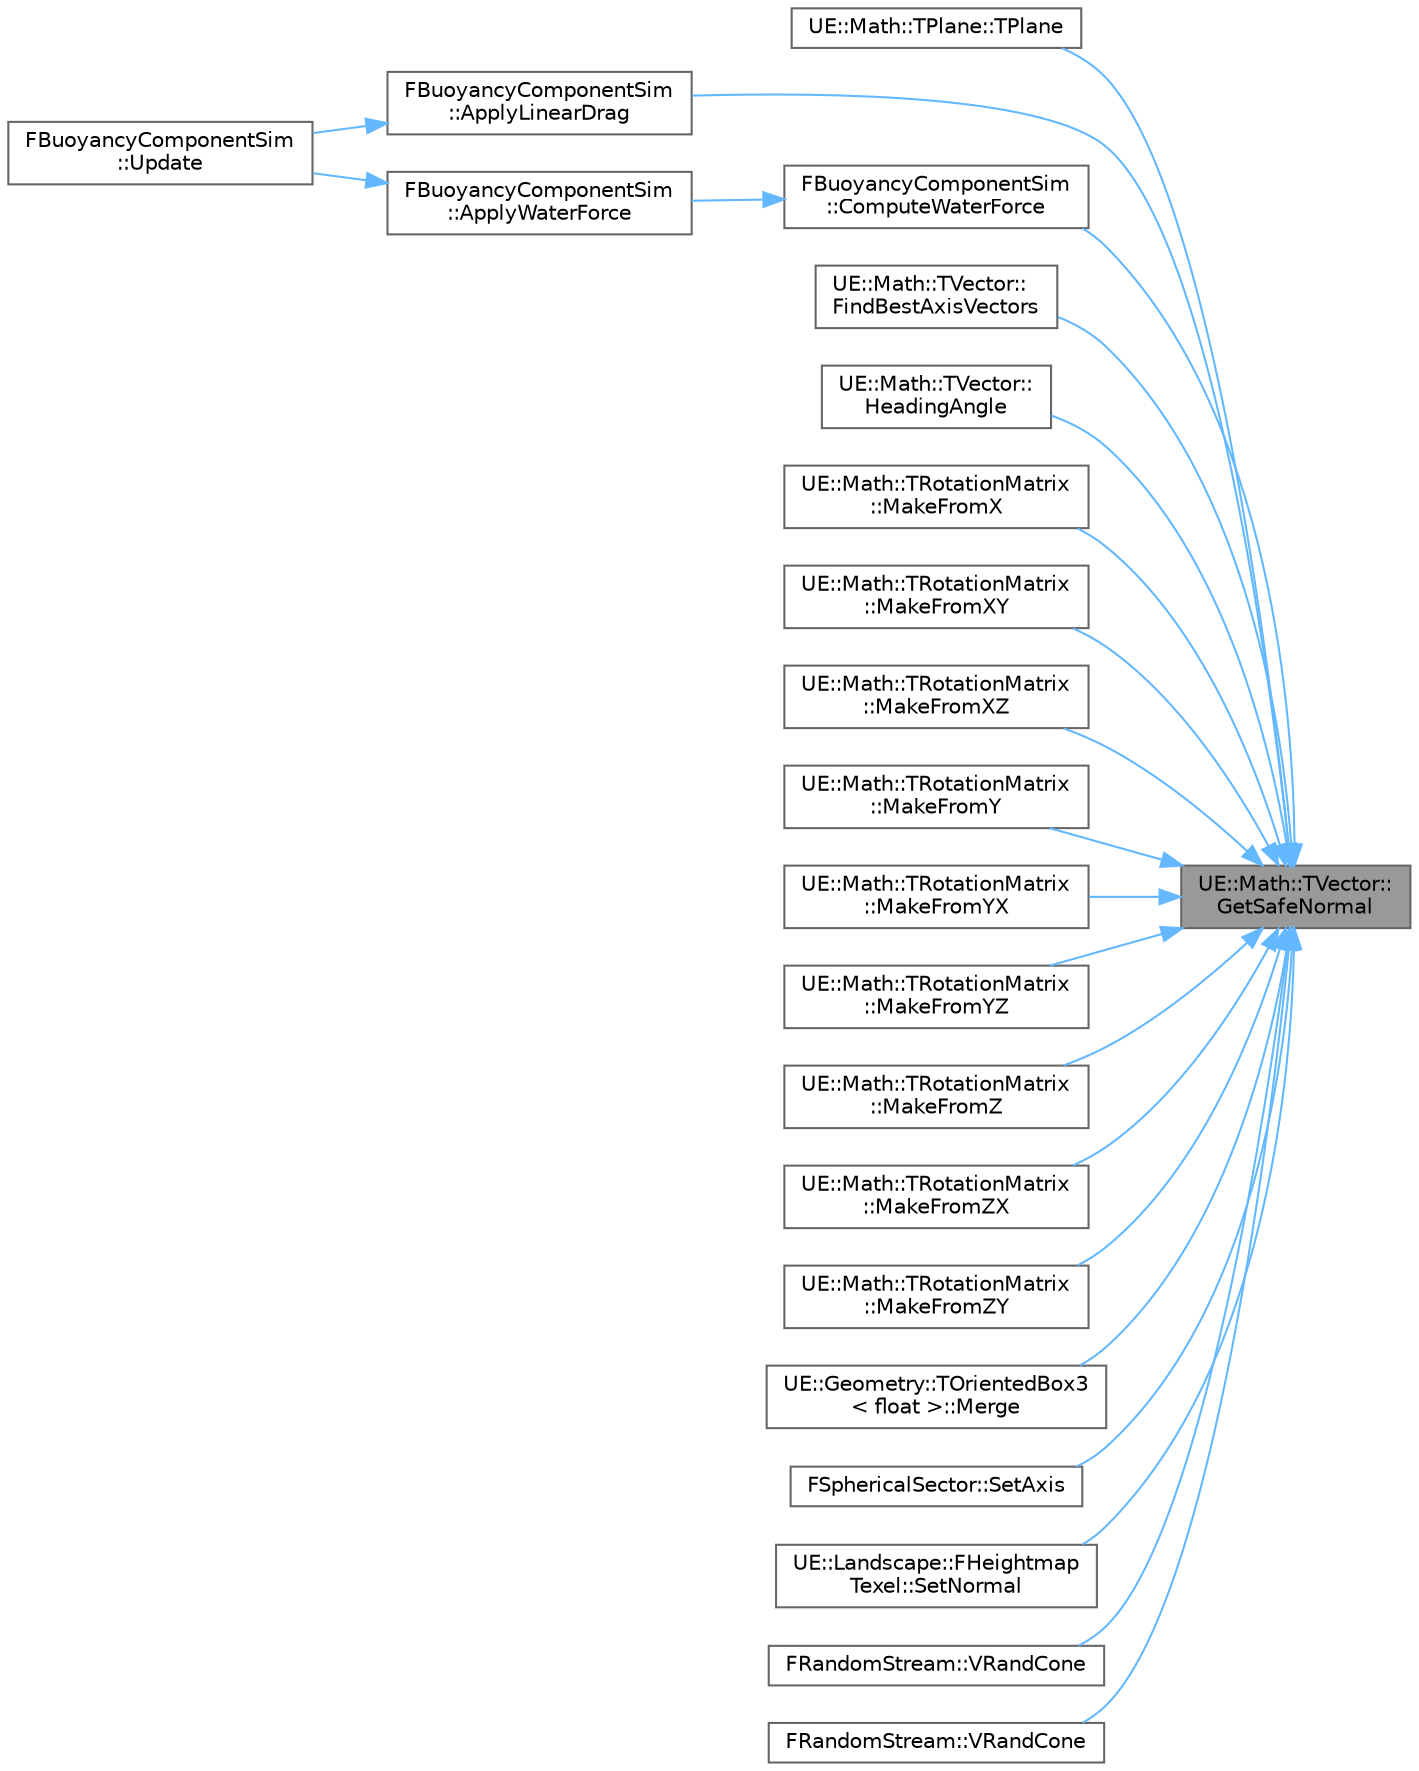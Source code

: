 digraph "UE::Math::TVector::GetSafeNormal"
{
 // INTERACTIVE_SVG=YES
 // LATEX_PDF_SIZE
  bgcolor="transparent";
  edge [fontname=Helvetica,fontsize=10,labelfontname=Helvetica,labelfontsize=10];
  node [fontname=Helvetica,fontsize=10,shape=box,height=0.2,width=0.4];
  rankdir="RL";
  Node1 [id="Node000001",label="UE::Math::TVector::\lGetSafeNormal",height=0.2,width=0.4,color="gray40", fillcolor="grey60", style="filled", fontcolor="black",tooltip="Gets a normalized copy of the vector, checking it is safe to do so based on the length."];
  Node1 -> Node2 [id="edge1_Node000001_Node000002",dir="back",color="steelblue1",style="solid",tooltip=" "];
  Node2 [id="Node000002",label="UE::Math::TPlane::TPlane",height=0.2,width=0.4,color="grey40", fillcolor="white", style="filled",URL="$d4/d58/structUE_1_1Math_1_1TPlane.html#abea0b843f426ce0643fc6baf413ad7ce",tooltip="Constructor."];
  Node1 -> Node3 [id="edge2_Node000001_Node000003",dir="back",color="steelblue1",style="solid",tooltip=" "];
  Node3 [id="Node000003",label="FBuoyancyComponentSim\l::ApplyLinearDrag",height=0.2,width=0.4,color="grey40", fillcolor="white", style="filled",URL="$d3/d86/classFBuoyancyComponentSim.html#a42dfe7a89b7aba67e05935c621535633",tooltip=" "];
  Node3 -> Node4 [id="edge3_Node000003_Node000004",dir="back",color="steelblue1",style="solid",tooltip=" "];
  Node4 [id="Node000004",label="FBuoyancyComponentSim\l::Update",height=0.2,width=0.4,color="grey40", fillcolor="white", style="filled",URL="$d3/d86/classFBuoyancyComponentSim.html#a1aff1e17c06b8921ae11c5ce0a371952",tooltip=" "];
  Node1 -> Node5 [id="edge4_Node000001_Node000005",dir="back",color="steelblue1",style="solid",tooltip=" "];
  Node5 [id="Node000005",label="FBuoyancyComponentSim\l::ComputeWaterForce",height=0.2,width=0.4,color="grey40", fillcolor="white", style="filled",URL="$d3/d86/classFBuoyancyComponentSim.html#a0094effe16420c69981242a0c2891fcc",tooltip=" "];
  Node5 -> Node6 [id="edge5_Node000005_Node000006",dir="back",color="steelblue1",style="solid",tooltip=" "];
  Node6 [id="Node000006",label="FBuoyancyComponentSim\l::ApplyWaterForce",height=0.2,width=0.4,color="grey40", fillcolor="white", style="filled",URL="$d3/d86/classFBuoyancyComponentSim.html#abbb03cf4fefa3995689fa6045394c8b8",tooltip=" "];
  Node6 -> Node4 [id="edge6_Node000006_Node000004",dir="back",color="steelblue1",style="solid",tooltip=" "];
  Node1 -> Node7 [id="edge7_Node000001_Node000007",dir="back",color="steelblue1",style="solid",tooltip=" "];
  Node7 [id="Node000007",label="UE::Math::TVector::\lFindBestAxisVectors",height=0.2,width=0.4,color="grey40", fillcolor="white", style="filled",URL="$de/d77/structUE_1_1Math_1_1TVector.html#ac840f5b39911237f46cd054c47f7ae5d",tooltip="Find good arbitrary axis vectors to represent U and V axes of a plane, using this vector as the norma..."];
  Node1 -> Node8 [id="edge8_Node000001_Node000008",dir="back",color="steelblue1",style="solid",tooltip=" "];
  Node8 [id="Node000008",label="UE::Math::TVector::\lHeadingAngle",height=0.2,width=0.4,color="grey40", fillcolor="white", style="filled",URL="$de/d77/structUE_1_1Math_1_1TVector.html#a0dbb5a50b9c8e20eee0a3b369dd656ef",tooltip="Convert a direction vector into a 'heading' angle."];
  Node1 -> Node9 [id="edge9_Node000001_Node000009",dir="back",color="steelblue1",style="solid",tooltip=" "];
  Node9 [id="Node000009",label="UE::Math::TRotationMatrix\l::MakeFromX",height=0.2,width=0.4,color="grey40", fillcolor="white", style="filled",URL="$de/df1/structUE_1_1Math_1_1TRotationMatrix.html#a8398be6ebe24c27e9749cc419f79fe12",tooltip="Builds a rotation matrix given only a XAxis."];
  Node1 -> Node10 [id="edge10_Node000001_Node000010",dir="back",color="steelblue1",style="solid",tooltip=" "];
  Node10 [id="Node000010",label="UE::Math::TRotationMatrix\l::MakeFromXY",height=0.2,width=0.4,color="grey40", fillcolor="white", style="filled",URL="$de/df1/structUE_1_1Math_1_1TRotationMatrix.html#a83de548b5582302d40f55bf147a87ff0",tooltip="Builds a matrix with given X and Y axes."];
  Node1 -> Node11 [id="edge11_Node000001_Node000011",dir="back",color="steelblue1",style="solid",tooltip=" "];
  Node11 [id="Node000011",label="UE::Math::TRotationMatrix\l::MakeFromXZ",height=0.2,width=0.4,color="grey40", fillcolor="white", style="filled",URL="$de/df1/structUE_1_1Math_1_1TRotationMatrix.html#ab8839beb4acc91fe9604aee7503f6001",tooltip="Builds a matrix with given X and Z axes."];
  Node1 -> Node12 [id="edge12_Node000001_Node000012",dir="back",color="steelblue1",style="solid",tooltip=" "];
  Node12 [id="Node000012",label="UE::Math::TRotationMatrix\l::MakeFromY",height=0.2,width=0.4,color="grey40", fillcolor="white", style="filled",URL="$de/df1/structUE_1_1Math_1_1TRotationMatrix.html#a99ff3328b1f929a1c4eb2ee00b85b35f",tooltip="Builds a rotation matrix given only a YAxis."];
  Node1 -> Node13 [id="edge13_Node000001_Node000013",dir="back",color="steelblue1",style="solid",tooltip=" "];
  Node13 [id="Node000013",label="UE::Math::TRotationMatrix\l::MakeFromYX",height=0.2,width=0.4,color="grey40", fillcolor="white", style="filled",URL="$de/df1/structUE_1_1Math_1_1TRotationMatrix.html#a24ad8fcc711f1d978e3cc831115696ed",tooltip="Builds a matrix with given Y and X axes."];
  Node1 -> Node14 [id="edge14_Node000001_Node000014",dir="back",color="steelblue1",style="solid",tooltip=" "];
  Node14 [id="Node000014",label="UE::Math::TRotationMatrix\l::MakeFromYZ",height=0.2,width=0.4,color="grey40", fillcolor="white", style="filled",URL="$de/df1/structUE_1_1Math_1_1TRotationMatrix.html#a61d2c9cccceca213bb215a783e48afdd",tooltip="Builds a matrix with given Y and Z axes."];
  Node1 -> Node15 [id="edge15_Node000001_Node000015",dir="back",color="steelblue1",style="solid",tooltip=" "];
  Node15 [id="Node000015",label="UE::Math::TRotationMatrix\l::MakeFromZ",height=0.2,width=0.4,color="grey40", fillcolor="white", style="filled",URL="$de/df1/structUE_1_1Math_1_1TRotationMatrix.html#a0ca8b6f32423c9c3a61151147ef0e918",tooltip="Builds a rotation matrix given only a ZAxis."];
  Node1 -> Node16 [id="edge16_Node000001_Node000016",dir="back",color="steelblue1",style="solid",tooltip=" "];
  Node16 [id="Node000016",label="UE::Math::TRotationMatrix\l::MakeFromZX",height=0.2,width=0.4,color="grey40", fillcolor="white", style="filled",URL="$de/df1/structUE_1_1Math_1_1TRotationMatrix.html#afb62a98279fac8c0e0b93847e91d4d04",tooltip="Builds a matrix with given Z and X axes."];
  Node1 -> Node17 [id="edge17_Node000001_Node000017",dir="back",color="steelblue1",style="solid",tooltip=" "];
  Node17 [id="Node000017",label="UE::Math::TRotationMatrix\l::MakeFromZY",height=0.2,width=0.4,color="grey40", fillcolor="white", style="filled",URL="$de/df1/structUE_1_1Math_1_1TRotationMatrix.html#a7505a9bb2875b05c33e38a1d40c9da00",tooltip="Builds a matrix with given Z and Y axes."];
  Node1 -> Node18 [id="edge18_Node000001_Node000018",dir="back",color="steelblue1",style="solid",tooltip=" "];
  Node18 [id="Node000018",label="UE::Geometry::TOrientedBox3\l\< float \>::Merge",height=0.2,width=0.4,color="grey40", fillcolor="white", style="filled",URL="$df/d7f/structUE_1_1Geometry_1_1TOrientedBox3.html#a340a0515619a6b2d84e4661111f26879",tooltip=" "];
  Node1 -> Node19 [id="edge19_Node000001_Node000019",dir="back",color="steelblue1",style="solid",tooltip=" "];
  Node19 [id="Node000019",label="FSphericalSector::SetAxis",height=0.2,width=0.4,color="grey40", fillcolor="white", style="filled",URL="$d2/d28/classFSphericalSector.html#a9276be12722330bd1ce9b65337393743",tooltip=" "];
  Node1 -> Node20 [id="edge20_Node000001_Node000020",dir="back",color="steelblue1",style="solid",tooltip=" "];
  Node20 [id="Node000020",label="UE::Landscape::FHeightmap\lTexel::SetNormal",height=0.2,width=0.4,color="grey40", fillcolor="white", style="filled",URL="$dc/d3e/structUE_1_1Landscape_1_1FHeightmapTexel.html#a7fe6b68df04dc468b3aa1b8ab1ad3b67",tooltip=" "];
  Node1 -> Node21 [id="edge21_Node000001_Node000021",dir="back",color="steelblue1",style="solid",tooltip=" "];
  Node21 [id="Node000021",label="FRandomStream::VRandCone",height=0.2,width=0.4,color="grey40", fillcolor="white", style="filled",URL="$d6/da3/structFRandomStream.html#ab89e8936689a01a558a9eb5d06ff6bae",tooltip="Returns a random unit vector, uniformly distributed, within the specified cone."];
  Node1 -> Node22 [id="edge22_Node000001_Node000022",dir="back",color="steelblue1",style="solid",tooltip=" "];
  Node22 [id="Node000022",label="FRandomStream::VRandCone",height=0.2,width=0.4,color="grey40", fillcolor="white", style="filled",URL="$d6/da3/structFRandomStream.html#a3ae967ab20840e24960eac782c582b6b",tooltip="Returns a random unit vector, uniformly distributed, within the specified cone."];
}
